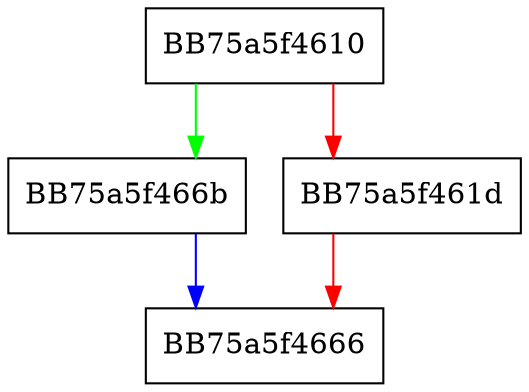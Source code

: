 digraph macro_pcode64_push {
  node [shape="box"];
  graph [splines=ortho];
  BB75a5f4610 -> BB75a5f466b [color="green"];
  BB75a5f4610 -> BB75a5f461d [color="red"];
  BB75a5f461d -> BB75a5f4666 [color="red"];
  BB75a5f466b -> BB75a5f4666 [color="blue"];
}